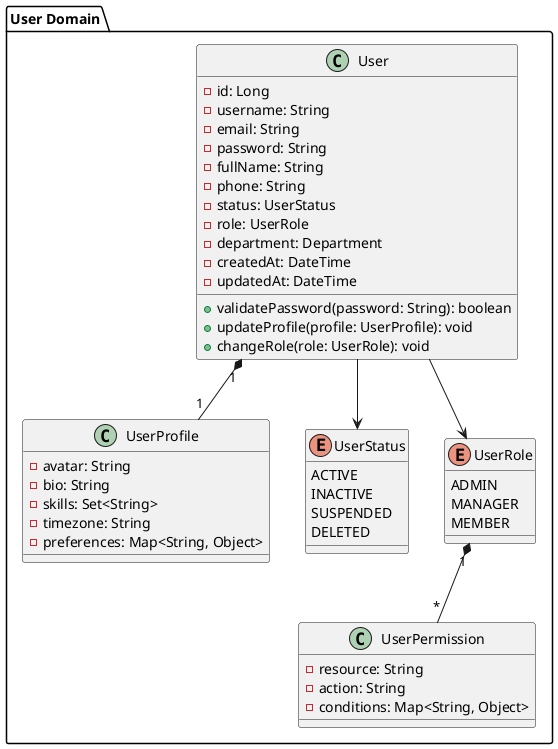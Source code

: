 @startuml
package "User Domain" {
  class User {
    -id: Long
    -username: String
    -email: String
    -password: String
    -fullName: String
    -phone: String
    -status: UserStatus
    -role: UserRole
    -department: Department
    -createdAt: DateTime
    -updatedAt: DateTime
    +validatePassword(password: String): boolean
    +updateProfile(profile: UserProfile): void
    +changeRole(role: UserRole): void
  }

  class UserProfile {
    -avatar: String
    -bio: String
    -skills: Set<String>
    -timezone: String
    -preferences: Map<String, Object>
  }

  enum UserStatus {
    ACTIVE
    INACTIVE
    SUSPENDED
    DELETED
  }

  enum UserRole {
    ADMIN
    MANAGER
    MEMBER
  }

  class UserPermission {
    -resource: String
    -action: String
    -conditions: Map<String, Object>
  }

  User --> UserStatus
  User --> UserRole
  User "1" *-- "1" UserProfile
  UserRole "1" *-- "*" UserPermission
}
@enduml 